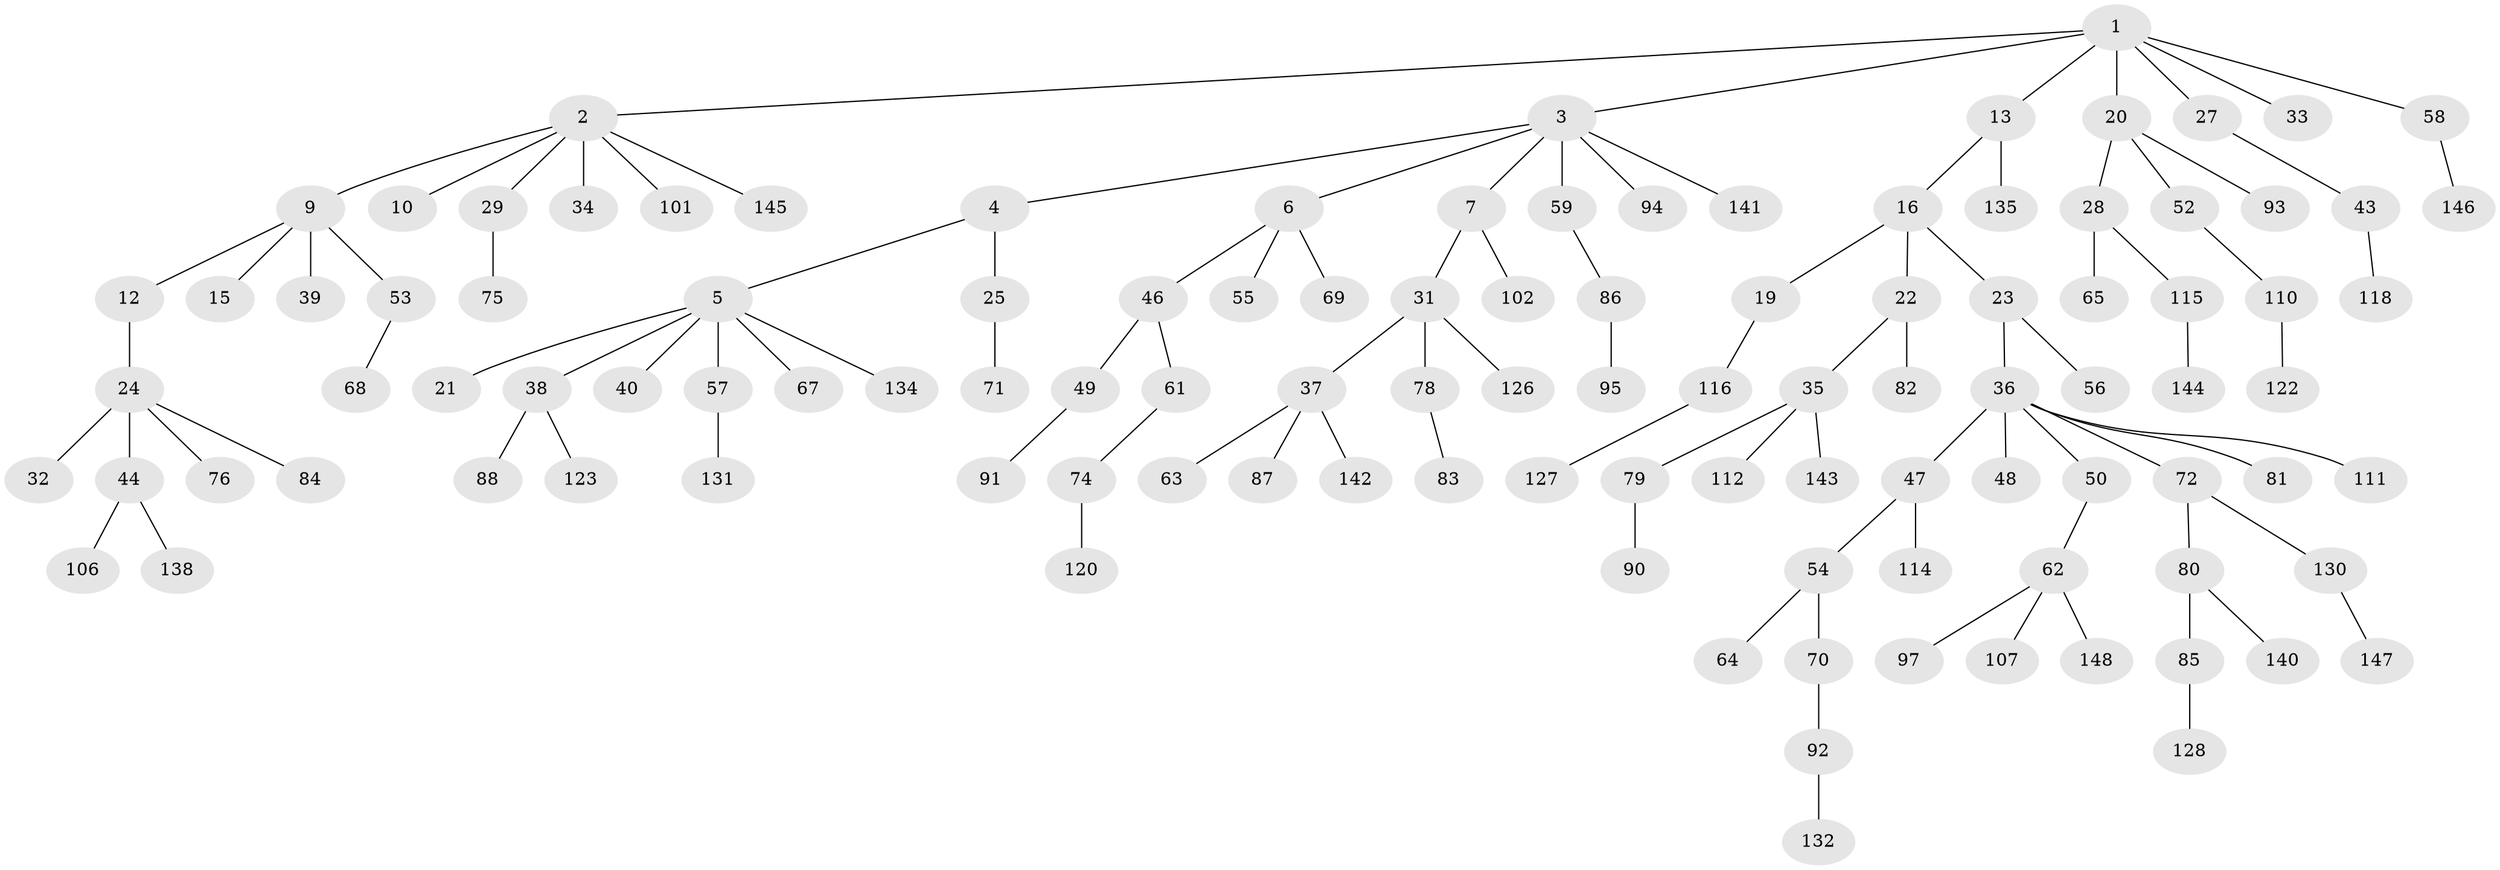 // original degree distribution, {5: 0.033783783783783786, 6: 0.013513513513513514, 8: 0.006756756756756757, 3: 0.14864864864864866, 1: 0.4797297297297297, 2: 0.25675675675675674, 4: 0.060810810810810814}
// Generated by graph-tools (version 1.1) at 2025/42/03/06/25 10:42:04]
// undirected, 112 vertices, 111 edges
graph export_dot {
graph [start="1"]
  node [color=gray90,style=filled];
  1 [super="+17"];
  2 [super="+14"];
  3 [super="+18"];
  4;
  5 [super="+8"];
  6 [super="+26"];
  7 [super="+11"];
  9;
  10;
  12;
  13 [super="+104"];
  15 [super="+105"];
  16;
  19 [super="+113"];
  20 [super="+30"];
  21;
  22 [super="+60"];
  23;
  24;
  25;
  27;
  28 [super="+66"];
  29 [super="+41"];
  31 [super="+119"];
  32 [super="+139"];
  33;
  34;
  35 [super="+42"];
  36 [super="+45"];
  37 [super="+124"];
  38;
  39 [super="+129"];
  40;
  43;
  44;
  46;
  47;
  48 [super="+99"];
  49 [super="+51"];
  50;
  52 [super="+73"];
  53 [super="+89"];
  54 [super="+103"];
  55 [super="+108"];
  56;
  57 [super="+117"];
  58;
  59 [super="+109"];
  61;
  62 [super="+125"];
  63;
  64;
  65;
  67;
  68;
  69;
  70;
  71 [super="+77"];
  72;
  74 [super="+96"];
  75;
  76;
  78;
  79 [super="+98"];
  80 [super="+100"];
  81;
  82;
  83;
  84;
  85;
  86 [super="+121"];
  87;
  88;
  90;
  91;
  92;
  93;
  94;
  95;
  97 [super="+133"];
  101;
  102;
  106 [super="+136"];
  107;
  110;
  111;
  112;
  114;
  115;
  116;
  118;
  120;
  122;
  123;
  126;
  127;
  128;
  130 [super="+137"];
  131;
  132;
  134;
  135;
  138;
  140;
  141;
  142;
  143;
  144;
  145;
  146;
  147;
  148;
  1 -- 2;
  1 -- 3;
  1 -- 13;
  1 -- 27;
  1 -- 58;
  1 -- 20;
  1 -- 33;
  2 -- 9;
  2 -- 10;
  2 -- 29;
  2 -- 34;
  2 -- 145;
  2 -- 101;
  3 -- 4;
  3 -- 6;
  3 -- 7;
  3 -- 59;
  3 -- 94;
  3 -- 141;
  4 -- 5;
  4 -- 25;
  5 -- 21;
  5 -- 38;
  5 -- 40;
  5 -- 67;
  5 -- 57;
  5 -- 134;
  6 -- 69;
  6 -- 46;
  6 -- 55;
  7 -- 102;
  7 -- 31;
  9 -- 12;
  9 -- 15;
  9 -- 39;
  9 -- 53;
  12 -- 24;
  13 -- 16;
  13 -- 135;
  16 -- 19;
  16 -- 22;
  16 -- 23;
  19 -- 116;
  20 -- 28;
  20 -- 93;
  20 -- 52;
  22 -- 35;
  22 -- 82;
  23 -- 36;
  23 -- 56;
  24 -- 32;
  24 -- 44;
  24 -- 76;
  24 -- 84;
  25 -- 71;
  27 -- 43;
  28 -- 65;
  28 -- 115;
  29 -- 75;
  31 -- 37;
  31 -- 78;
  31 -- 126;
  35 -- 112;
  35 -- 79;
  35 -- 143;
  36 -- 47;
  36 -- 48;
  36 -- 111;
  36 -- 72;
  36 -- 81;
  36 -- 50;
  37 -- 63;
  37 -- 87;
  37 -- 142;
  38 -- 88;
  38 -- 123;
  43 -- 118;
  44 -- 106;
  44 -- 138;
  46 -- 49;
  46 -- 61;
  47 -- 54;
  47 -- 114;
  49 -- 91;
  50 -- 62;
  52 -- 110;
  53 -- 68;
  54 -- 64;
  54 -- 70;
  57 -- 131;
  58 -- 146;
  59 -- 86;
  61 -- 74;
  62 -- 97;
  62 -- 107;
  62 -- 148;
  70 -- 92;
  72 -- 80;
  72 -- 130;
  74 -- 120;
  78 -- 83;
  79 -- 90;
  80 -- 85;
  80 -- 140;
  85 -- 128;
  86 -- 95;
  92 -- 132;
  110 -- 122;
  115 -- 144;
  116 -- 127;
  130 -- 147;
}

